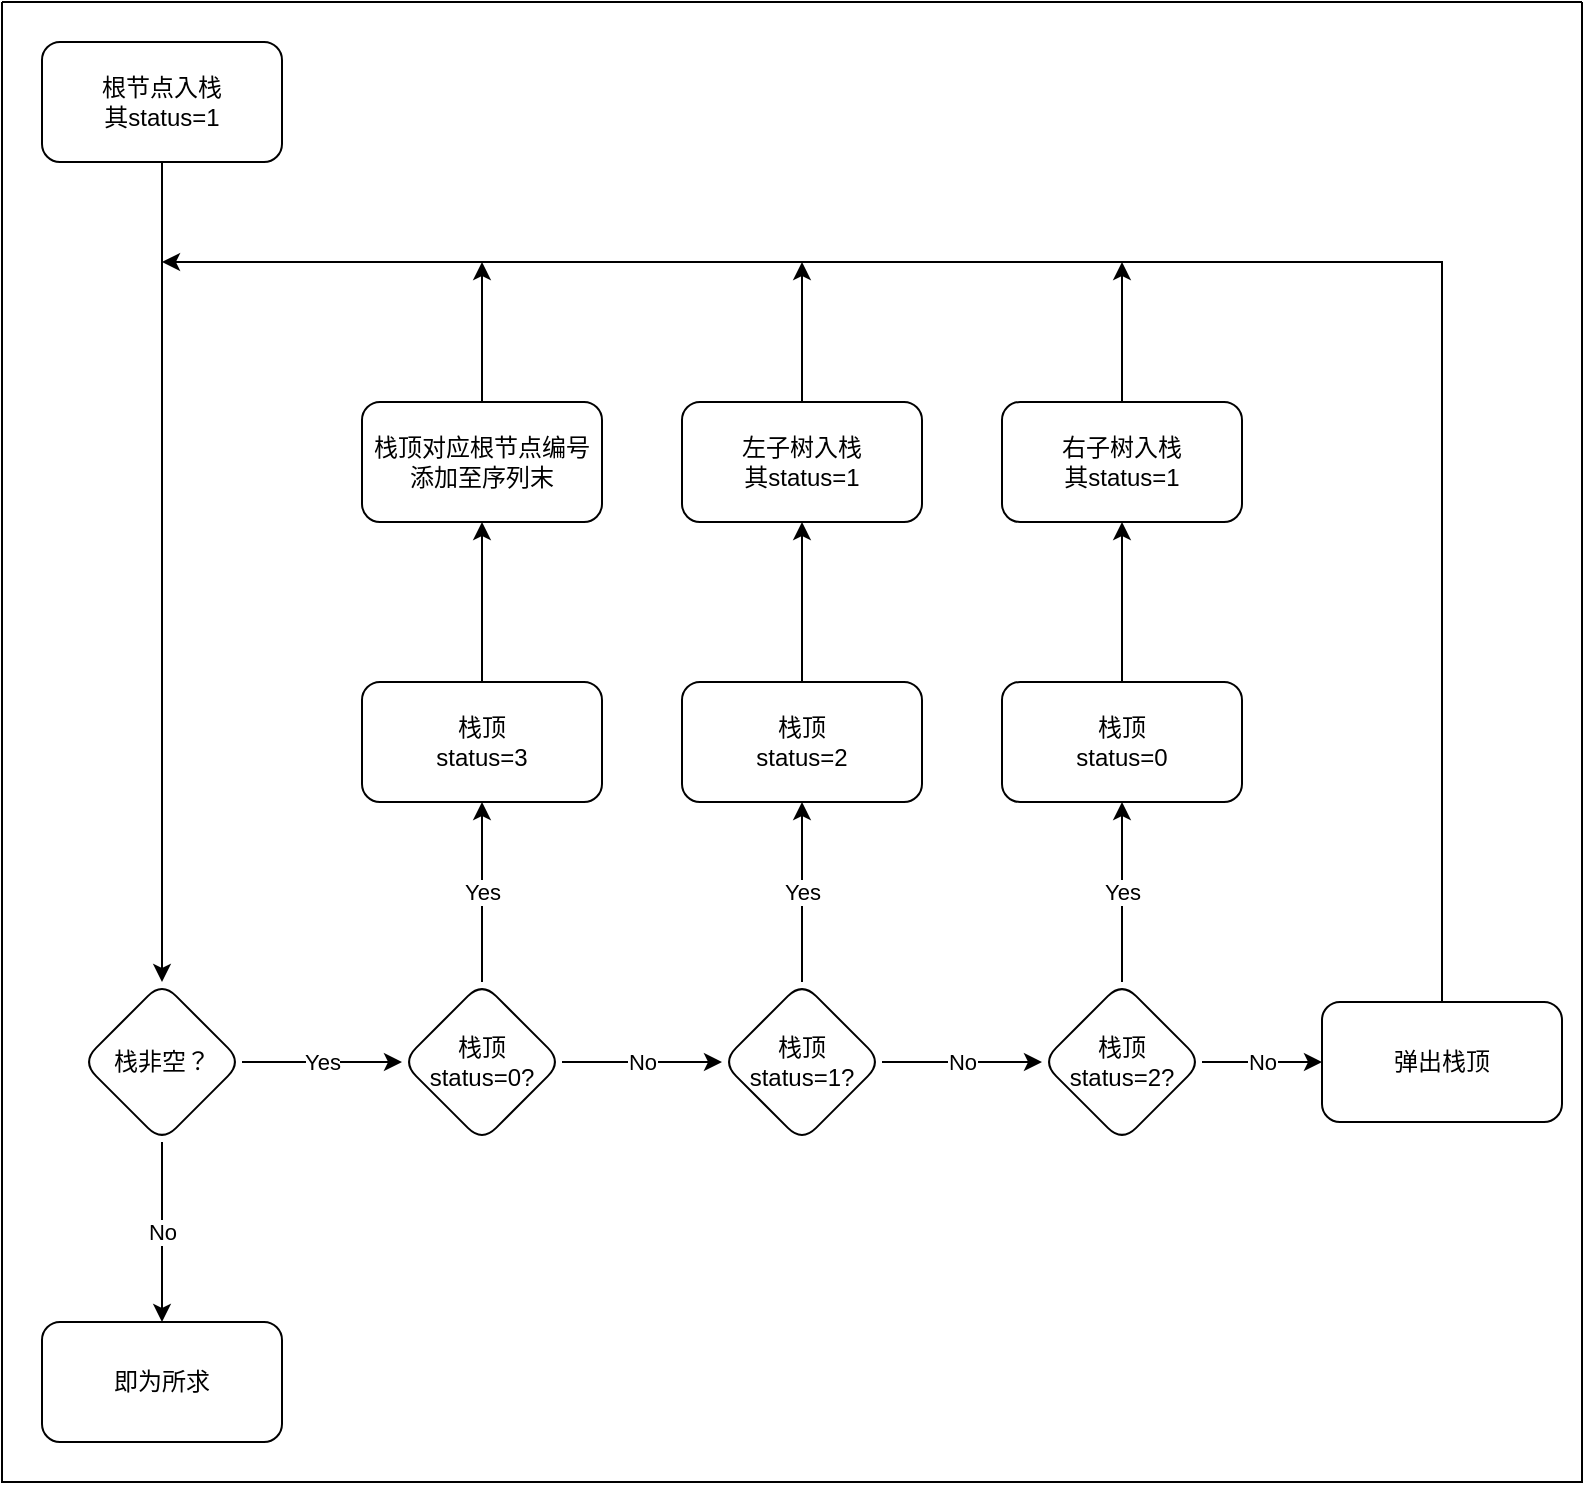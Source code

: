<mxfile version="15.5.9" type="device"><diagram id="C5RBs43oDa-KdzZeNtuy" name="Page-1"><mxGraphModel dx="1038" dy="483" grid="1" gridSize="10" guides="1" tooltips="1" connect="1" arrows="1" fold="1" page="1" pageScale="1" pageWidth="827" pageHeight="1169" math="0" shadow="0"><root><mxCell id="WIyWlLk6GJQsqaUBKTNV-0"/><mxCell id="WIyWlLk6GJQsqaUBKTNV-1" parent="WIyWlLk6GJQsqaUBKTNV-0"/><mxCell id="V4VMrTixPWdjZVY1qbOT-2" value="" style="edgeStyle=orthogonalEdgeStyle;rounded=0;orthogonalLoop=1;jettySize=auto;html=1;" edge="1" parent="WIyWlLk6GJQsqaUBKTNV-1" source="V4VMrTixPWdjZVY1qbOT-0" target="V4VMrTixPWdjZVY1qbOT-1"><mxGeometry relative="1" as="geometry"/></mxCell><mxCell id="V4VMrTixPWdjZVY1qbOT-0" value="根节点入栈&lt;br&gt;其status=1" style="rounded=1;whiteSpace=wrap;html=1;" vertex="1" parent="WIyWlLk6GJQsqaUBKTNV-1"><mxGeometry x="40" y="90" width="120" height="60" as="geometry"/></mxCell><mxCell id="V4VMrTixPWdjZVY1qbOT-4" value="No" style="edgeStyle=orthogonalEdgeStyle;rounded=0;orthogonalLoop=1;jettySize=auto;html=1;" edge="1" parent="WIyWlLk6GJQsqaUBKTNV-1" source="V4VMrTixPWdjZVY1qbOT-1" target="V4VMrTixPWdjZVY1qbOT-3"><mxGeometry relative="1" as="geometry"/></mxCell><mxCell id="V4VMrTixPWdjZVY1qbOT-6" value="Yes" style="edgeStyle=orthogonalEdgeStyle;rounded=0;orthogonalLoop=1;jettySize=auto;html=1;" edge="1" parent="WIyWlLk6GJQsqaUBKTNV-1" source="V4VMrTixPWdjZVY1qbOT-1" target="V4VMrTixPWdjZVY1qbOT-5"><mxGeometry relative="1" as="geometry"/></mxCell><mxCell id="V4VMrTixPWdjZVY1qbOT-1" value="栈非空？" style="rhombus;whiteSpace=wrap;html=1;rounded=1;" vertex="1" parent="WIyWlLk6GJQsqaUBKTNV-1"><mxGeometry x="60" y="560" width="80" height="80" as="geometry"/></mxCell><mxCell id="V4VMrTixPWdjZVY1qbOT-3" value="即为所求" style="whiteSpace=wrap;html=1;rounded=1;" vertex="1" parent="WIyWlLk6GJQsqaUBKTNV-1"><mxGeometry x="40" y="730" width="120" height="60" as="geometry"/></mxCell><mxCell id="V4VMrTixPWdjZVY1qbOT-8" value="No" style="edgeStyle=orthogonalEdgeStyle;rounded=0;orthogonalLoop=1;jettySize=auto;html=1;" edge="1" parent="WIyWlLk6GJQsqaUBKTNV-1" source="V4VMrTixPWdjZVY1qbOT-5" target="V4VMrTixPWdjZVY1qbOT-7"><mxGeometry relative="1" as="geometry"/></mxCell><mxCell id="V4VMrTixPWdjZVY1qbOT-18" value="Yes" style="edgeStyle=orthogonalEdgeStyle;rounded=0;orthogonalLoop=1;jettySize=auto;html=1;" edge="1" parent="WIyWlLk6GJQsqaUBKTNV-1" source="V4VMrTixPWdjZVY1qbOT-5" target="V4VMrTixPWdjZVY1qbOT-17"><mxGeometry relative="1" as="geometry"/></mxCell><mxCell id="V4VMrTixPWdjZVY1qbOT-5" value="栈顶&lt;br&gt;status=0?" style="rhombus;whiteSpace=wrap;html=1;rounded=1;" vertex="1" parent="WIyWlLk6GJQsqaUBKTNV-1"><mxGeometry x="220" y="560" width="80" height="80" as="geometry"/></mxCell><mxCell id="V4VMrTixPWdjZVY1qbOT-14" value="No" style="edgeStyle=orthogonalEdgeStyle;rounded=0;orthogonalLoop=1;jettySize=auto;html=1;" edge="1" parent="WIyWlLk6GJQsqaUBKTNV-1" source="V4VMrTixPWdjZVY1qbOT-7" target="V4VMrTixPWdjZVY1qbOT-13"><mxGeometry relative="1" as="geometry"/></mxCell><mxCell id="V4VMrTixPWdjZVY1qbOT-20" value="Yes" style="edgeStyle=orthogonalEdgeStyle;rounded=0;orthogonalLoop=1;jettySize=auto;html=1;" edge="1" parent="WIyWlLk6GJQsqaUBKTNV-1" source="V4VMrTixPWdjZVY1qbOT-7" target="V4VMrTixPWdjZVY1qbOT-19"><mxGeometry relative="1" as="geometry"/></mxCell><mxCell id="V4VMrTixPWdjZVY1qbOT-7" value="栈顶&lt;br&gt;status=1?" style="rhombus;whiteSpace=wrap;html=1;rounded=1;" vertex="1" parent="WIyWlLk6GJQsqaUBKTNV-1"><mxGeometry x="380" y="560" width="80" height="80" as="geometry"/></mxCell><mxCell id="V4VMrTixPWdjZVY1qbOT-16" value="No" style="edgeStyle=orthogonalEdgeStyle;rounded=0;orthogonalLoop=1;jettySize=auto;html=1;" edge="1" parent="WIyWlLk6GJQsqaUBKTNV-1" source="V4VMrTixPWdjZVY1qbOT-13" target="V4VMrTixPWdjZVY1qbOT-15"><mxGeometry relative="1" as="geometry"/></mxCell><mxCell id="V4VMrTixPWdjZVY1qbOT-22" value="Yes" style="edgeStyle=orthogonalEdgeStyle;rounded=0;orthogonalLoop=1;jettySize=auto;html=1;" edge="1" parent="WIyWlLk6GJQsqaUBKTNV-1" source="V4VMrTixPWdjZVY1qbOT-13" target="V4VMrTixPWdjZVY1qbOT-21"><mxGeometry relative="1" as="geometry"/></mxCell><mxCell id="V4VMrTixPWdjZVY1qbOT-13" value="栈顶&lt;br&gt;status=2?" style="rhombus;whiteSpace=wrap;html=1;rounded=1;" vertex="1" parent="WIyWlLk6GJQsqaUBKTNV-1"><mxGeometry x="540" y="560" width="80" height="80" as="geometry"/></mxCell><mxCell id="V4VMrTixPWdjZVY1qbOT-29" style="edgeStyle=orthogonalEdgeStyle;rounded=0;orthogonalLoop=1;jettySize=auto;html=1;" edge="1" parent="WIyWlLk6GJQsqaUBKTNV-1" source="V4VMrTixPWdjZVY1qbOT-15"><mxGeometry relative="1" as="geometry"><mxPoint x="100" y="200" as="targetPoint"/><Array as="points"><mxPoint x="740" y="200"/><mxPoint x="460" y="200"/></Array></mxGeometry></mxCell><mxCell id="V4VMrTixPWdjZVY1qbOT-15" value="弹出栈顶" style="whiteSpace=wrap;html=1;rounded=1;" vertex="1" parent="WIyWlLk6GJQsqaUBKTNV-1"><mxGeometry x="680" y="570" width="120" height="60" as="geometry"/></mxCell><mxCell id="V4VMrTixPWdjZVY1qbOT-24" value="" style="edgeStyle=orthogonalEdgeStyle;rounded=0;orthogonalLoop=1;jettySize=auto;html=1;" edge="1" parent="WIyWlLk6GJQsqaUBKTNV-1" source="V4VMrTixPWdjZVY1qbOT-17" target="V4VMrTixPWdjZVY1qbOT-23"><mxGeometry relative="1" as="geometry"/></mxCell><mxCell id="V4VMrTixPWdjZVY1qbOT-17" value="栈顶&lt;br&gt;status=3" style="whiteSpace=wrap;html=1;rounded=1;" vertex="1" parent="WIyWlLk6GJQsqaUBKTNV-1"><mxGeometry x="200" y="410" width="120" height="60" as="geometry"/></mxCell><mxCell id="V4VMrTixPWdjZVY1qbOT-26" value="" style="edgeStyle=orthogonalEdgeStyle;rounded=0;orthogonalLoop=1;jettySize=auto;html=1;" edge="1" parent="WIyWlLk6GJQsqaUBKTNV-1" source="V4VMrTixPWdjZVY1qbOT-19" target="V4VMrTixPWdjZVY1qbOT-25"><mxGeometry relative="1" as="geometry"/></mxCell><mxCell id="V4VMrTixPWdjZVY1qbOT-19" value="栈顶&lt;br&gt;status=2" style="whiteSpace=wrap;html=1;rounded=1;" vertex="1" parent="WIyWlLk6GJQsqaUBKTNV-1"><mxGeometry x="360" y="410" width="120" height="60" as="geometry"/></mxCell><mxCell id="V4VMrTixPWdjZVY1qbOT-28" value="" style="edgeStyle=orthogonalEdgeStyle;rounded=0;orthogonalLoop=1;jettySize=auto;html=1;" edge="1" parent="WIyWlLk6GJQsqaUBKTNV-1" source="V4VMrTixPWdjZVY1qbOT-21" target="V4VMrTixPWdjZVY1qbOT-27"><mxGeometry relative="1" as="geometry"/></mxCell><mxCell id="V4VMrTixPWdjZVY1qbOT-21" value="栈顶&lt;br&gt;status=0" style="whiteSpace=wrap;html=1;rounded=1;" vertex="1" parent="WIyWlLk6GJQsqaUBKTNV-1"><mxGeometry x="520" y="410" width="120" height="60" as="geometry"/></mxCell><mxCell id="V4VMrTixPWdjZVY1qbOT-30" style="edgeStyle=orthogonalEdgeStyle;rounded=0;orthogonalLoop=1;jettySize=auto;html=1;" edge="1" parent="WIyWlLk6GJQsqaUBKTNV-1" source="V4VMrTixPWdjZVY1qbOT-23"><mxGeometry relative="1" as="geometry"><mxPoint x="260" y="200" as="targetPoint"/></mxGeometry></mxCell><mxCell id="V4VMrTixPWdjZVY1qbOT-23" value="栈顶对应根节点编号添加至序列末" style="whiteSpace=wrap;html=1;rounded=1;" vertex="1" parent="WIyWlLk6GJQsqaUBKTNV-1"><mxGeometry x="200" y="270" width="120" height="60" as="geometry"/></mxCell><mxCell id="V4VMrTixPWdjZVY1qbOT-31" style="edgeStyle=orthogonalEdgeStyle;rounded=0;orthogonalLoop=1;jettySize=auto;html=1;" edge="1" parent="WIyWlLk6GJQsqaUBKTNV-1" source="V4VMrTixPWdjZVY1qbOT-25"><mxGeometry relative="1" as="geometry"><mxPoint x="420" y="200" as="targetPoint"/></mxGeometry></mxCell><mxCell id="V4VMrTixPWdjZVY1qbOT-25" value="左子树入栈&lt;br&gt;其status=1" style="whiteSpace=wrap;html=1;rounded=1;" vertex="1" parent="WIyWlLk6GJQsqaUBKTNV-1"><mxGeometry x="360" y="270" width="120" height="60" as="geometry"/></mxCell><mxCell id="V4VMrTixPWdjZVY1qbOT-32" style="edgeStyle=orthogonalEdgeStyle;rounded=0;orthogonalLoop=1;jettySize=auto;html=1;" edge="1" parent="WIyWlLk6GJQsqaUBKTNV-1" source="V4VMrTixPWdjZVY1qbOT-27"><mxGeometry relative="1" as="geometry"><mxPoint x="580" y="200" as="targetPoint"/></mxGeometry></mxCell><mxCell id="V4VMrTixPWdjZVY1qbOT-27" value="右子树入栈&lt;br&gt;其status=1" style="whiteSpace=wrap;html=1;rounded=1;" vertex="1" parent="WIyWlLk6GJQsqaUBKTNV-1"><mxGeometry x="520" y="270" width="120" height="60" as="geometry"/></mxCell><mxCell id="V4VMrTixPWdjZVY1qbOT-33" value="" style="swimlane;startSize=0;" vertex="1" parent="WIyWlLk6GJQsqaUBKTNV-1"><mxGeometry x="20" y="70" width="790" height="740" as="geometry"/></mxCell></root></mxGraphModel></diagram></mxfile>